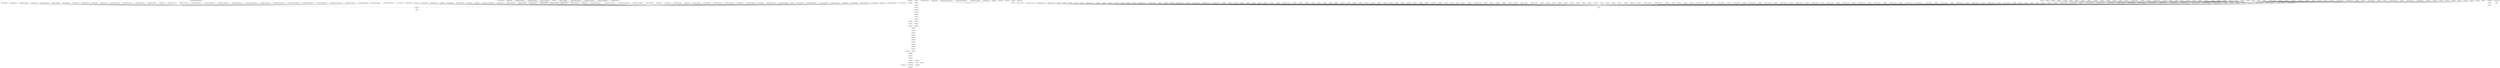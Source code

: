 DiGraph Classes {
  EspdException -> Exception
  EspdException [href="spdNFeException.EspdException.html"]
  EspdNFeEventosException -> EspdException
  EspdNFeEventosException [href="spdNFeException.EspdNFeEventosException.html"]
  EspdCCeReportException -> EspdNFeEventosException
  EspdCCeReportException [href="spdNFeException.EspdCCeReportException.html"]
  EspdEventoCheckParams -> EspdNFeEventosException
  EspdEventoCheckParams [href="spdNFeException.EspdEventoCheckParams.html"]
  EspdEventoFileNotFoundException -> EspdNFeEventosException
  EspdEventoFileNotFoundException [href="spdNFeException.EspdEventoFileNotFoundException.html"]
  EspdEventoInvalidSigner -> EspdNFeEventosException
  EspdEventoInvalidSigner [href="spdNFeException.EspdEventoInvalidSigner.html"]
  EspdEventoLogNotFoundException -> EspdNFeEventosException
  EspdEventoLogNotFoundException [href="spdNFeException.EspdEventoLogNotFoundException.html"]
  EspdEventoMaxSizeException -> EspdNFeEventosException
  EspdEventoMaxSizeException [href="spdNFeException.EspdEventoMaxSizeException.html"]
  EspdEventoReportException -> EspdNFeEventosException
  EspdEventoReportException [href="spdNFeException.EspdEventoReportException.html"]
  EspdEventoRetException -> EspdNFeEventosException
  EspdEventoRetException [href="spdNFeException.EspdEventoRetException.html"]
  EspdEventosAddressException -> EspdNFeEventosException
  EspdEventosAddressException [href="spdNFeException.EspdEventosAddressException.html"]
  EspdEventosException -> EspdNFeEventosException
  EspdEventosException [href="spdNFeException.EspdEventosException.html"]
  EspdEventoXmlDestinatario -> EspdNFeEventosException
  EspdEventoXmlDestinatario [href="spdNFeException.EspdEventoXmlDestinatario.html"]
  EspdNFeDescompactarXMLException -> EspdNFeEventosException
  EspdNFeDescompactarXMLException [href="spdNFeException.EspdNFeDescompactarXMLException.html"]
  EspdNFeDFeChaveInvalidaException -> EspdNFeEventosException
  EspdNFeDFeChaveInvalidaException [href="spdNFeException.EspdNFeDFeChaveInvalidaException.html"]
  EspdNFeDFeCNPJInvalidoException -> EspdNFeEventosException
  EspdNFeDFeCNPJInvalidoException [href="spdNFeException.EspdNFeDFeCNPJInvalidoException.html"]
  EspdNFeDFeCPFInvalidoException -> EspdNFeEventosException
  EspdNFeDFeCPFInvalidoException [href="spdNFeException.EspdNFeDFeCPFInvalidoException.html"]
  EspdNFeDFeException -> EspdNFeEventosException
  EspdNFeDFeException [href="spdNFeException.EspdNFeDFeException.html"]
  EspdNFeDFeNSUInvalidaException -> EspdNFeEventosException
  EspdNFeDFeNSUInvalidaException [href="spdNFeException.EspdNFeDFeNSUInvalidaException.html"]
  EspdNFeDFeUFInvalidaException -> EspdNFeEventosException
  EspdNFeDFeUFInvalidaException [href="spdNFeException.EspdNFeDFeUFInvalidaException.html"]
  EspdNFeEventoDownloadNFeException -> EspdNFeEventosException
  EspdNFeEventoDownloadNFeException [href="spdNFeException.EspdNFeEventoDownloadNFeException.html"]
  EspdNFeEventoDownloadLimitNotasException -> EspdNFeEventoDownloadNFeException
  EspdNFeEventoDownloadLimitNotasException [href="spdNFeException.EspdNFeEventoDownloadLimitNotasException.html"]
  EspdNFeEventosChaveInvalidException -> EspdNFeEventosException
  EspdNFeEventosChaveInvalidException [href="spdNFeException.EspdNFeEventosChaveInvalidException.html"]
  EspdNFeEventosCNPJCPFInvalidException -> EspdNFeEventosException
  EspdNFeEventosCNPJCPFInvalidException [href="spdNFeException.EspdNFeEventosCNPJCPFInvalidException.html"]
  EspdNFeEventosCNPJInvalidException -> EspdNFeEventosException
  EspdNFeEventosCNPJInvalidException [href="spdNFeException.EspdNFeEventosCNPJInvalidException.html"]
  EspdNFeEventosCodigoOrgaoInvalidException -> EspdNFeEventosException
  EspdNFeEventosCodigoOrgaoInvalidException [href="spdNFeException.EspdNFeEventosCodigoOrgaoInvalidException.html"]
  EspdNFeEventosCPFInvalidException -> EspdNFeEventosException
  EspdNFeEventosCPFInvalidException [href="spdNFeException.EspdNFeEventosCPFInvalidException.html"]
  EspdNFeEventosDataHoraInvalidException -> EspdNFeEventosException
  EspdNFeEventosDataHoraInvalidException [href="spdNFeException.EspdNFeEventosDataHoraInvalidException.html"]
  EspdNFeEventosFusoHorarioInvalidException -> EspdNFeEventosException
  EspdNFeEventosFusoHorarioInvalidException [href="spdNFeException.EspdNFeEventosFusoHorarioInvalidException.html"]
  EspdNFeEventosIndEmiInvalidException -> EspdNFeEventosException
  EspdNFeEventosIndEmiInvalidException [href="spdNFeException.EspdNFeEventosIndEmiInvalidException.html"]
  EspdNFeEventosIndNFeInvalidException -> EspdNFeEventosException
  EspdNFeEventosIndNFeInvalidException [href="spdNFeException.EspdNFeEventosIndNFeInvalidException.html"]
  EspdNFeEventosJustificativaInvalidException -> EspdNFeEventosException
  EspdNFeEventosJustificativaInvalidException [href="spdNFeException.EspdNFeEventosJustificativaInvalidException.html"]
  EspdNFeEventosNumeroProtException -> EspdNFeEventosException
  EspdNFeEventosNumeroProtException [href="spdNFeException.EspdNFeEventosNumeroProtException.html"]
  EspdNFeEventosTipoEventoException -> EspdNFeEventosException
  EspdNFeEventosTipoEventoException [href="spdNFeException.EspdNFeEventosTipoEventoException.html"]
  EspdNFeEventosUFInvalidException -> EspdNFeEventosException
  EspdNFeEventosUFInvalidException [href="spdNFeException.EspdNFeEventosUFInvalidException.html"]
  EspdNFeEventosUltNSUInvalidException -> EspdNFeEventosException
  EspdNFeEventosUltNSUInvalidException [href="spdNFeException.EspdNFeEventosUltNSUInvalidException.html"]
  EspdNFeException -> EspdException
  EspdNFeException [href="spdNFeException.EspdNFeException.html"]
  EspdCertStoreException -> EspdNFeException
  EspdCertStoreException [href="spdNFeException.EspdCertStoreException.html"]
  EspdChaveNFeException -> EspdNFeException
  EspdChaveNFeException [href="spdNFeException.EspdChaveNFeException.html"]
  EspdCheckParams -> EspdNFeException
  EspdCheckParams [href="spdNFeException.EspdCheckParams.html"]
  EspdConfigINIException -> EspdNFeException
  EspdConfigINIException [href="spdNFeException.EspdConfigINIException.html"]
  EspdFileNotFoundException -> EspdNFeException
  EspdFileNotFoundException [href="spdNFeException.EspdFileNotFoundException.html"]
  EspdLogException -> EspdNFeException
  EspdLogException [href="spdNFeException.EspdLogException.html"]
  EspdNFeAddressException -> EspdNFeException
  EspdNFeAddressException [href="spdNFeException.EspdNFeAddressException.html"]
  EspdNFeCertificationException -> EspdNFeException
  EspdNFeCertificationException [href="spdNFeException.EspdNFeCertificationException.html"]
  EspdNFeCheckParams -> EspdNFeException
  EspdNFeCheckParams [href="spdNFeException.EspdNFeCheckParams.html"]
  EspdNFeCheckTXT -> EspdNFeException
  EspdNFeCheckTXT [href="spdNFeException.EspdNFeCheckTXT.html"]
  EspdNFeComunicacaoValidadorNotaException -> EspdNFeException
  EspdNFeComunicacaoValidadorNotaException [href="spdNFeException.EspdNFeComunicacaoValidadorNotaException.html"]
  EspdNFeConfigException -> EspdNFeException
  EspdNFeConfigException [href="spdNFeException.EspdNFeConfigException.html"]
  EspdNFeConversaoXMLException -> EspdNFeException
  EspdNFeConversaoXMLException [href="spdNFeException.EspdNFeConversaoXMLException.html"]
  EspdNFEConvertDateException -> EspdNFeException
  EspdNFEConvertDateException [href="spdNFeException.EspdNFEConvertDateException.html"]
  EspdNFEConvertHoraException -> EspdNFeException
  EspdNFEConvertHoraException [href="spdNFeException.EspdNFEConvertHoraException.html"]
  EspdNFeDanfeLoadINIException -> EspdNFeException
  EspdNFeDanfeLoadINIException [href="spdNFeException.EspdNFeDanfeLoadINIException.html"]
  EspdNFeDataSetException -> EspdNFeException
  EspdNFeDataSetException [href="spdNFeException.EspdNFeDataSetException.html"]
  EspdConvXmlException -> EspdNFeDataSetException
  EspdConvXmlException [href="spdNFeException.EspdConvXmlException.html"]
  EspdDataSetException -> EspdNFeDataSetException
  EspdDataSetException [href="spdNFeException.EspdDataSetException.html"]
  EspdDataSetFieldNotFoundException -> EspdNFeDataSetException
  EspdDataSetFieldNotFoundException [href="spdNFeException.EspdDataSetFieldNotFoundException.html"]
  EspdDataSetFileNotFoundException -> EspdNFeDataSetException
  EspdDataSetFileNotFoundException [href="spdNFeException.EspdDataSetFileNotFoundException.html"]
  EspdDataSetLoadTemplateException -> EspdNFeDataSetException
  EspdDataSetLoadTemplateException [href="spdNFeException.EspdDataSetLoadTemplateException.html"]
  EspdNFeConvTX2 -> EspdNFeDataSetException
  EspdNFeConvTX2 [href="spdNFeException.EspdNFeConvTX2.html"]
  EspdNfeDataSetConfigException -> EspdNFeDataSetException
  EspdNfeDataSetConfigException [href="spdNFeException.EspdNfeDataSetConfigException.html"]
  EspdNfeDataSetFieldNotFoundException -> EspdNFeDataSetException
  EspdNfeDataSetFieldNotFoundException [href="spdNFeException.EspdNfeDataSetFieldNotFoundException.html"]
  EspdNfeDataSetFileNotFoundException -> EspdNFeDataSetException
  EspdNfeDataSetFileNotFoundException [href="spdNFeException.EspdNfeDataSetFileNotFoundException.html"]
  EspdNFeDataSetLoadTemplateException -> EspdNFeDataSetException
  EspdNFeDataSetLoadTemplateException [href="spdNFeException.EspdNFeDataSetLoadTemplateException.html"]
  EspdNfeDataSetStateException -> EspdNFeDataSetException
  EspdNfeDataSetStateException [href="spdNFeException.EspdNfeDataSetStateException.html"]
  EspdNFeDeprecatedException -> EspdNFeException
  EspdNFeDeprecatedException [href="spdNFeException.EspdNFeDeprecatedException.html"]
  EspdNFeDirNotFoundException -> EspdNFeException
  EspdNFeDirNotFoundException [href="spdNFeException.EspdNFeDirNotFoundException.html"]
  EspdNFeDPecException -> EspdNFeException
  EspdNFeDPecException [href="spdNFeException.EspdNFeDPecException.html"]
  EspdNFeEnviarManifestacaoDestinatario -> EspdNFeException
  EspdNFeEnviarManifestacaoDestinatario [href="spdNFeException.EspdNFeEnviarManifestacaoDestinatario.html"]
  EspdNFeEnviarNotaCanceladaDestinatario -> EspdNFeException
  EspdNFeEnviarNotaCanceladaDestinatario [href="spdNFeException.EspdNFeEnviarNotaCanceladaDestinatario.html"]
  EspdNFeEnviarNotaDestinatarioException -> EspdNFeException
  EspdNFeEnviarNotaDestinatarioException [href="spdNFeException.EspdNFeEnviarNotaDestinatarioException.html"]
  EspdNFeExportarPreverDanfeException -> EspdNFeException
  EspdNFeExportarPreverDanfeException [href="spdNFeException.EspdNFeExportarPreverDanfeException.html"]
  EspdNFeGerarIdCCeException -> EspdNFeException
  EspdNFeGerarIdCCeException [href="spdNFeException.EspdNFeGerarIdCCeException.html"]
  EspdNFeIDInutilizacao -> EspdNFeException
  EspdNFeIDInutilizacao [href="spdNFeException.EspdNFeIDInutilizacao.html"]
  EspdNFeIndexException -> EspdNFeException
  EspdNFeIndexException [href="spdNFeException.EspdNFeIndexException.html"]
  EspdNFeLoadTemplateException -> EspdNFeException
  EspdNFeLoadTemplateException [href="spdNFeException.EspdNFeLoadTemplateException.html"]
  EspdNFeLogException -> EspdNFeException
  EspdNFeLogException [href="spdNFeException.EspdNFeLogException.html"]
  EspdNFeLogNotFoundException -> EspdNFeException
  EspdNFeLogNotFoundException [href="spdNFeException.EspdNFeLogNotFoundException.html"]
  EspdNFeMaxSizeException -> EspdNFeException
  EspdNFeMaxSizeException [href="spdNFeException.EspdNFeMaxSizeException.html"]
  EspdNFeModoOperacaoException -> EspdNFeException
  EspdNFeModoOperacaoException [href="spdNFeException.EspdNFeModoOperacaoException.html"]
  EspdNFeNotaCanceladaDestinatario -> EspdNFeException
  EspdNFeNotaCanceladaDestinatario [href="spdNFeException.EspdNFeNotaCanceladaDestinatario.html"]
  EspdNFeReportException -> EspdNFeException
  EspdNFeReportException [href="spdNFeException.EspdNFeReportException.html"]
  EspdNFeReportNotFoundException -> EspdNFeException
  EspdNFeReportNotFoundException [href="spdNFeException.EspdNFeReportNotFoundException.html"]
  EspdNFeRuleException -> EspdNFeException
  EspdNFeRuleException [href="spdNFeException.EspdNFeRuleException.html"]
  EspdNFeSchemaNotFoundException -> EspdNFeException
  EspdNFeSchemaNotFoundException [href="spdNFeException.EspdNFeSchemaNotFoundException.html"]
  EspdNFeSchemaValidationException -> EspdNFeException
  EspdNFeSchemaValidationException [href="spdNFeException.EspdNFeSchemaValidationException.html"]
  EspdNFeTrial -> EspdNFeException
  EspdNFeTrial [href="spdNFeException.EspdNFeTrial.html"]
  EspdNFeValidadeAssinatura -> EspdNFeException
  EspdNFeValidadeAssinatura [href="spdNFeException.EspdNFeValidadeAssinatura.html"]
  EspdNFeValidadorClientOCXException -> EspdNFeException
  EspdNFeValidadorClientOCXException [href="spdNFeException.EspdNFeValidadorClientOCXException.html"]
  EspdNFeVersaoEsquemaException -> EspdNFeException
  EspdNFeVersaoEsquemaException [href="spdNFeException.EspdNFeVersaoEsquemaException.html"]
  EspdNFeVersaoManualException -> EspdNFeException
  EspdNFeVersaoManualException [href="spdNFeException.EspdNFeVersaoManualException.html"]
  EspdNFeXmlDestinatario -> EspdNFeException
  EspdNFeXmlDestinatario [href="spdNFeException.EspdNFeXmlDestinatario.html"]
  EspdNotaSeguraException -> EspdNFeException
  EspdNotaSeguraException [href="spdNFeException.EspdNotaSeguraException.html"]
  EspdSchemaValidationException -> EspdNFeException
  EspdSchemaValidationException [href="spdNFeException.EspdSchemaValidationException.html"]
  EspdSignatureException -> EspdNFeException
  EspdSignatureException [href="spdNFeException.EspdSignatureException.html"]
  EspdSoapException -> EspdNFeException
  EspdSoapException [href="spdNFeException.EspdSoapException.html"]
  EspdTemplateNotFoundException -> EspdNFeException
  EspdTemplateNotFoundException [href="spdNFeException.EspdTemplateNotFoundException.html"]
  EspdTipoConsultaException -> EspdNFeException
  EspdTipoConsultaException [href="spdNFeException.EspdTipoConsultaException.html"]
  TXmlDataSetNFe -> TClientDataSet
  TXmlDataSetNFe [href="spdNFeDataSets.TXmlDataSetNFe.html"]
  TspdCustomNFe -> TComponent
  TspdCustomNFe [href="spdNFe.TspdCustomNFe.html"]
  TspdNFe -> TspdCustomNFe
  TspdNFe [href="spdNFe.TspdNFe.html"]
  TspdNFeSCAN -> TspdNFe
  TspdNFeSCAN [href="spdNFeSCAN.TspdNFeSCAN.html"]
  TspdNFeDPEC -> TspdCustomNFe
  TspdNFeDPEC [href="spdNFeDPEC.TspdNFeDPEC.html"]
  TspdNFeDataSets -> TComponent
  TspdNFeDataSets [href="spdNFeDataSets.TspdNFeDataSets.html"]
  TspdXMLDataSetNFe -> TComponent
  TspdXMLDataSetNFe [href="spdNFeDataSets.TspdXMLDataSetNFe.html"]
  TspdNFeCustomDataSet -> TspdXMLDataSetNFe
  TspdNFeCustomDataSet [href="spdNFeDataSets.TspdNFeCustomDataSet.html"]
  TspdDS_pl005a -> TspdNFeCustomDataSet
  TspdDS_pl005a [href="spdNFeDataSets.TspdDS_pl005a.html"]
  TspdDS_pl005b -> TspdDS_pl005a
  TspdDS_pl005b [href="spdNFeDataSets.TspdDS_pl005b.html"]
  TspdDS_pl005c -> TspdDS_pl005b
  TspdDS_pl005c [href="spdNFeDataSets.TspdDS_pl005c.html"]
  TspdDS_pl005d -> TspdDS_pl005c
  TspdDS_pl005d [href="spdNFeDataSets.TspdDS_pl005d.html"]
  TspdDS_pl005f -> TspdDS_pl005d
  TspdDS_pl005f [href="spdNFeDataSets.TspdDS_pl005f.html"]
  TspdDS_pl006e -> TspdDS_pl005d
  TspdDS_pl006e [href="spdNFeDataSets.TspdDS_pl006e.html"]
  TspdDS_pl006f -> TspdDS_pl006e
  TspdDS_pl006f [href="spdNFeDataSets.TspdDS_pl006f.html"]
  TspdDS_pl006g -> TspdDS_pl006f
  TspdDS_pl006g [href="spdNFeDataSets.TspdDS_pl006g.html"]
  TspdDS_pl006i -> TspdDS_pl006g
  TspdDS_pl006i [href="spdNFeDataSets.TspdDS_pl006i.html"]
  TspdDS_pl006j -> TspdDS_pl006i
  TspdDS_pl006j [href="spdNFeDataSets.TspdDS_pl006j.html"]
  TspdDS_pl006m -> TspdDS_pl006j
  TspdDS_pl006m [href="spdNFeDataSets.TspdDS_pl006m.html"]
  TspdDS_pl006n -> TspdDS_pl006m
  TspdDS_pl006n [href="spdNFeDataSets.TspdDS_pl006n.html"]
  TspdDS_pl006p -> TspdDS_pl006n
  TspdDS_pl006p [href="spdNFeDataSets.TspdDS_pl006p.html"]
  TspdDS_pl006q -> TspdDS_pl006p
  TspdDS_pl006q [href="spdNFeDataSets.TspdDS_pl006q.html"]
  TspdDS_pl006r -> TspdDS_pl006q
  TspdDS_pl006r [href="spdNFeDataSets.TspdDS_pl006r.html"]
  TspdDS_pl006s -> TspdDS_pl006r
  TspdDS_pl006s [href="spdNFeDataSets.TspdDS_pl006s.html"]
  TspdDS_pl006t -> TspdDS_pl006s
  TspdDS_pl006t [href="spdNFeDataSets.TspdDS_pl006t.html"]
  TspdDS_pl006u -> TspdDS_pl006t
  TspdDS_pl006u [href="spdNFeDataSets.TspdDS_pl006u.html"]
  TspdDS_pl006v -> TspdDS_pl006u
  TspdDS_pl006v [href="spdNFeDataSets.TspdDS_pl006v.html"]
  TspdDS_pl008a -> TspdDS_pl006s
  TspdDS_pl008a [href="spdNFeDataSets.TspdDS_pl008a.html"]
  TspdDS_pl008b -> TspdDS_pl008a
  TspdDS_pl008b [href="spdNFeDataSets.TspdDS_pl008b.html"]
  TspdDS_pl008c -> TspdDS_pl008b
  TspdDS_pl008c [href="spdNFeDataSets.TspdDS_pl008c.html"]
  TspdDS_pl008d -> TspdDS_pl008c
  TspdDS_pl008d [href="spdNFeDataSets.TspdDS_pl008d.html"]
  TspdDS_pl008e -> TspdDS_pl008d
  TspdDS_pl008e [href="spdNFeDataSets.TspdDS_pl008e.html"]
  TspdDS_pl008f -> TspdDS_pl008e
  TspdDS_pl008f [href="spdNFeDataSets.TspdDS_pl008f.html"]
  TspdDS_pl008g -> TspdDS_pl008f
  TspdDS_pl008g [href="spdNFeDataSets.TspdDS_pl008g.html"]
  TspdDS_pl008h -> TspdDS_pl008g
  TspdDS_pl008h [href="spdNFeDataSets.TspdDS_pl008h.html"]
  TspdDS_pl008i -> TspdDS_pl008h
  TspdDS_pl008i [href="spdNFeDataSets.TspdDS_pl008i.html"]
  TspdDS_pl008i1 -> TspdDS_pl008i
  TspdDS_pl008i1 [href="spdNFeDataSets.TspdDS_pl008i1.html"]
  TspdDS_pl008i2 -> TspdDS_pl008i1
  TspdDS_pl008i2 [href="spdNFeDataSets.TspdDS_pl008i2.html"]
  TspdDS_pl009 -> TspdDS_pl008i2
  TspdDS_pl009 [href="spdNFeDataSets.TspdDS_pl009.html"]
  TspdAdicionaPedidoProrrogacao -> TObject
  TspdAdicionaPedidoProrrogacao [href="spdNFeUtils.TspdAdicionaPedidoProrrogacao.html"]
  TspdControllerRulesNFe -> TObject
  TspdControllerRulesNFe [href="spdNFeDataSets.TspdControllerRulesNFe.html"]
  TspdNFeEventoXmlCancelamentoDestinatario -> TObject
  TspdNFeEventoXmlCancelamentoDestinatario [href="spdNFeUtils.TspdNFeEventoXmlCancelamentoDestinatario.html"]
  TspdNFeEventoXmlManifestacaoDestinatario -> TObject
  TspdNFeEventoXmlManifestacaoDestinatario [href="spdNFeUtils.TspdNFeEventoXmlManifestacaoDestinatario.html"]
  TspdNFeXmlCancelamentoDestinatario -> TObject
  TspdNFeXmlCancelamentoDestinatario [href="spdNFeUtils.TspdNFeXmlCancelamentoDestinatario.html"]
  TspdNFeXmlDestinatario -> TObject
  TspdNFeXmlDestinatario [href="spdNFeUtils.TspdNFeXmlDestinatario.html"]
  TspdNFeXMLLogs -> TObject
  TspdNFeXMLLogs [href="spdNFeUtils.TspdNFeXMLLogs.html"]
  TspdNFeXmlUtils -> TObject
  TspdNFeXmlUtils [href="spdNFeUtils.TspdNFeXmlUtils.html"]
  TAuditorSettings -> TPersistent
  TAuditorSettings [href="spdNFeType.TAuditorSettings.html"]
  TDanfeSettings -> TPersistent
  TDanfeSettings [href="spdNFeType.TDanfeSettings.html"]
  TspdEmailSettings -> TPersistent
  TspdEmailSettings [href="spdNFeType.TspdEmailSettings.html"]
  TspdNFeRule -> TspdRule
  TspdNFeRule [href="spdNFeRules.TspdNFeRule.html"]
  TspdNFeB09_30_NT015_002 -> TspdNFeRule
  TspdNFeB09_30_NT015_002 [href="spdNFeRules.TspdNFeB09_30_NT015_002.html"]
  TspdNFeBA02_40_NT015_002 -> TspdNFeRule
  TspdNFeBA02_40_NT015_002 [href="spdNFeRules.TspdNFeBA02_40_NT015_002.html"]
  TspdNFeE16a_30_NT003_2015 -> TspdNFeRule
  TspdNFeE16a_30_NT003_2015 [href="spdNFeRules.TspdNFeE16a_30_NT003_2015.html"]
  TspdNFeG07_20_NT015_002 -> TspdNFeRule
  TspdNFeG07_20_NT015_002 [href="spdNFeRules.TspdNFeG07_20_NT015_002.html"]
  TspdNFeGA03 -> TspdNFeRule
  TspdNFeGA03 [href="spdNFeRules.TspdNFeGA03.html"]
  TspdNFeGB06 -> TspdNFeRule
  TspdNFeGB06 [href="spdNFeRules.TspdNFeGB06.html"]
  TspdNFeGB06_1 -> TspdNFeRule
  TspdNFeGB06_1 [href="spdNFeRules.TspdNFeGB06_1.html"]
  TspdNFeGB07 -> TspdNFeRule
  TspdNFeGB07 [href="spdNFeRules.TspdNFeGB07.html"]
  TspdNFeGB09 -> TspdNFeRule
  TspdNFeGB09 [href="spdNFeRules.TspdNFeGB09.html"]
  TspdNFeGB09_1_NT003_2012 -> TspdNFeRule
  TspdNFeGB09_1_NT003_2012 [href="spdNFeRules.TspdNFeGB09_1_NT003_2012.html"]
  TspdNFeGB09_2 -> TspdNFeRule
  TspdNFeGB09_2 [href="spdNFeRules.TspdNFeGB09_2.html"]
  TspdNFeGB10a -> TspdNFeRule
  TspdNFeGB10a [href="spdNFeRules.TspdNFeGB10a.html"]
  TspdNFeGB10_2 -> TspdNFeRule
  TspdNFeGB10_2 [href="spdNFeRules.TspdNFeGB10_2.html"]
  TspdNFeGB10_3 -> TspdNFeRule
  TspdNFeGB10_3 [href="spdNFeRules.TspdNFeGB10_3.html"]
  TspdNFeGB12 -> TspdNFeRule
  TspdNFeGB12 [href="spdNFeRules.TspdNFeGB12.html"]
  TspdNFeGB12_1 -> TspdNFeRule
  TspdNFeGB12_1 [href="spdNFeRules.TspdNFeGB12_1.html"]
  TspdNFeGB13 -> TspdNFeRule
  TspdNFeGB13 [href="spdNFeRules.TspdNFeGB13.html"]
  TspdNFeGB13a_NT003_2013 -> TspdNFeRule
  TspdNFeGB13a_NT003_2013 [href="spdNFeRules.TspdNFeGB13a_NT003_2013.html"]
  TspdNFeGB13b_NT003_2013 -> TspdNFeRule
  TspdNFeGB13b_NT003_2013 [href="spdNFeRules.TspdNFeGB13b_NT003_2013.html"]
  TspdNFeGB17 -> TspdNFeRule
  TspdNFeGB17 [href="spdNFeRules.TspdNFeGB17.html"]
  TspdNFeGB20d -> TspdNFeRule
  TspdNFeGB20d [href="spdNFeRules.TspdNFeGB20d.html"]
  TspdNFeGB20e -> TspdNFeRule
  TspdNFeGB20e [href="spdNFeRules.TspdNFeGB20e.html"]
  TspdNFeGB20ha_NT003_2013 -> TspdNFeRule
  TspdNFeGB20ha_NT003_2013 [href="spdNFeRules.TspdNFeGB20ha_NT003_2013.html"]
  TspdNFeGB20i -> TspdNFeRule
  TspdNFeGB20i [href="spdNFeRules.TspdNFeGB20i.html"]
  TspdNFeGB20ia_NT003_2013 -> TspdNFeRule
  TspdNFeGB20ia_NT003_2013 [href="spdNFeRules.TspdNFeGB20ia_NT003_2013.html"]
  TspdNFeGB20m_NT003_2013 -> TspdNFeRule
  TspdNFeGB20m_NT003_2013 [href="spdNFeRules.TspdNFeGB20m_NT003_2013.html"]
  TspdNFeGB20_NT003_2013 -> TspdNFeRule
  TspdNFeGB20_NT003_2013 [href="spdNFeRules.TspdNFeGB20_NT003_2013.html"]
  TspdNFeGB21_2 -> TspdNFeRule
  TspdNFeGB21_2 [href="spdNFeRules.TspdNFeGB21_2.html"]
  TspdNFeGB22 -> TspdNFeRule
  TspdNFeGB22 [href="spdNFeRules.TspdNFeGB22.html"]
  TspdNFeGB22_1 -> TspdNFeRule
  TspdNFeGB22_1 [href="spdNFeRules.TspdNFeGB22_1.html"]
  TspdNFeGB22_3 -> TspdNFeRule
  TspdNFeGB22_3 [href="spdNFeRules.TspdNFeGB22_3.html"]
  TspdNFeGB23 -> TspdNFeRule
  TspdNFeGB23 [href="spdNFeRules.TspdNFeGB23.html"]
  TspdNFeGB25 -> TspdNFeRule
  TspdNFeGB25 [href="spdNFeRules.TspdNFeGB25.html"]
  TspdNFeGB25b -> TspdNFeRule
  TspdNFeGB25b [href="spdNFeRules.TspdNFeGB25b.html"]
  TspdNFeGB25_1 -> TspdNFeRule
  TspdNFeGB25_1 [href="spdNFeRules.TspdNFeGB25_1.html"]
  TspdNFeGB25_2 -> TspdNFeRule
  TspdNFeGB25_2 [href="spdNFeRules.TspdNFeGB25_2.html"]
  TspdNFeGB25_3 -> TspdNFeRule
  TspdNFeGB25_3 [href="spdNFeRules.TspdNFeGB25_3.html"]
  TspdNFeGB25_3_NT003_2013 -> TspdNFeRule
  TspdNFeGB25_3_NT003_2013 [href="spdNFeRules.TspdNFeGB25_3_NT003_2013.html"]
  TspdNFeGB25_4 -> TspdNFeRule
  TspdNFeGB25_4 [href="spdNFeRules.TspdNFeGB25_4.html"]
  TspdNFeGB25_7 -> TspdNFeRule
  TspdNFeGB25_7 [href="spdNFeRules.TspdNFeGB25_7.html"]
  TspdNFeGB25_8 -> TspdNFeRule
  TspdNFeGB25_8 [href="spdNFeRules.TspdNFeGB25_8.html"]
  TspdNFeGB26 -> TspdNFeRule
  TspdNFeGB26 [href="spdNFeRules.TspdNFeGB26.html"]
  TspdNFeGB26_1 -> TspdNFeRule
  TspdNFeGB26_1 [href="spdNFeRules.TspdNFeGB26_1.html"]
  TspdNFeGB28 -> TspdNFeRule
  TspdNFeGB28 [href="spdNFeRules.TspdNFeGB28.html"]
  TspdNFeGC02 -> TspdNFeRule
  TspdNFeGC02 [href="spdNFeRules.TspdNFeGC02.html"]
  TspdNFeGC02_a -> TspdNFeRule
  TspdNFeGC02_a [href="spdNFeRules.TspdNFeGC02_a.html"]
  TspdNFeGC02_a1 -> TspdNFeRule
  TspdNFeGC02_a1 [href="spdNFeRules.TspdNFeGC02_a1.html"]
  TspdNFeGC10 -> TspdNFeRule
  TspdNFeGC10 [href="spdNFeRules.TspdNFeGC10.html"]
  TspdNFeGC10_1 -> TspdNFeRule
  TspdNFeGC10_1 [href="spdNFeRules.TspdNFeGC10_1.html"]
  TspdNFeGC17 -> TspdNFeRule
  TspdNFeGC17 [href="spdNFeRules.TspdNFeGC17.html"]
  TspdNFeGC18_14 -> TspdNFeRule
  TspdNFeGC18_14 [href="spdNFeRules.TspdNFeGC18_14.html"]
  TspdNFeGC18_40 -> TspdNFeRule
  TspdNFeGC18_40 [href="spdNFeRules.TspdNFeGC18_40.html"]
  TspdNFeGD01 -> TspdNFeRule
  TspdNFeGD01 [href="spdNFeRules.TspdNFeGD01.html"]
  TspdNFeGD01_2 -> TspdNFeRule
  TspdNFeGD01_2 [href="spdNFeRules.TspdNFeGD01_2.html"]
  TspdNFeGE01 -> TspdNFeRule
  TspdNFeGE01 [href="spdNFeRules.TspdNFeGE01.html"]
  TspdNFeGE02 -> TspdNFeRule
  TspdNFeGE02 [href="spdNFeRules.TspdNFeGE02.html"]
  TspdNFeGE02_1 -> TspdNFeRule
  TspdNFeGE02_1 [href="spdNFeRules.TspdNFeGE02_1.html"]
  TspdNFeGE02_2 -> TspdNFeRule
  TspdNFeGE02_2 [href="spdNFeRules.TspdNFeGE02_2.html"]
  TspdNFeGE03 -> TspdNFeRule
  TspdNFeGE03 [href="spdNFeRules.TspdNFeGE03.html"]
  TspdNFeGE03a -> TspdNFeRule
  TspdNFeGE03a [href="spdNFeRules.TspdNFeGE03a.html"]
  TspdNFeGE03a_1 -> TspdNFeRule
  TspdNFeGE03a_1 [href="spdNFeRules.TspdNFeGE03a_1.html"]
  TspdNFeGE03a_2 -> TspdNFeRule
  TspdNFeGE03a_2 [href="spdNFeRules.TspdNFeGE03a_2.html"]
  TspdNFeGE03a_3 -> TspdNFeRule
  TspdNFeGE03a_3 [href="spdNFeRules.TspdNFeGE03a_3.html"]
  TspdNFeGE04 -> TspdNFeRule
  TspdNFeGE04 [href="spdNFeRules.TspdNFeGE04.html"]
  TspdNFeGE05 -> TspdNFeRule
  TspdNFeGE05 [href="spdNFeRules.TspdNFeGE05.html"]
  TspdNFeGE10 -> TspdNFeRule
  TspdNFeGE10 [href="spdNFeRules.TspdNFeGE10.html"]
  TspdNFeGE10_1 -> TspdNFeRule
  TspdNFeGE10_1 [href="spdNFeRules.TspdNFeGE10_1.html"]
  TspdNFeGE10_2 -> TspdNFeRule
  TspdNFeGE10_2 [href="spdNFeRules.TspdNFeGE10_2.html"]
  TspdNFeGE10_2_NT005_2013 -> TspdNFeRule
  TspdNFeGE10_2_NT005_2013 [href="spdNFeRules.TspdNFeGE10_2_NT005_2013.html"]
  TspdNFeGE12 -> TspdNFeRule
  TspdNFeGE12 [href="spdNFeRules.TspdNFeGE12.html"]
  TspdNFeGE12_1 -> TspdNFeRule
  TspdNFeGE12_1 [href="spdNFeRules.TspdNFeGE12_1.html"]
  TspdNFeGE12_2 -> TspdNFeRule
  TspdNFeGE12_2 [href="spdNFeRules.TspdNFeGE12_2.html"]
  TspdNFeGE12_3 -> TspdNFeRule
  TspdNFeGE12_3 [href="spdNFeRules.TspdNFeGE12_3.html"]
  TspdNFeGE14 -> TspdNFeRule
  TspdNFeGE14 [href="spdNFeRules.TspdNFeGE14.html"]
  TspdNFeGE14_1 -> TspdNFeRule
  TspdNFeGE14_1 [href="spdNFeRules.TspdNFeGE14_1.html"]
  TspdNFeGE14_1_NT005_2013 -> TspdNFeRule
  TspdNFeGE14_1_NT005_2013 [href="spdNFeRules.TspdNFeGE14_1_NT005_2013.html"]
  TspdNFeGE14_NT005_2013 -> TspdNFeRule
  TspdNFeGE14_NT005_2013 [href="spdNFeRules.TspdNFeGE14_NT005_2013.html"]
  TspdNFeGE16a -> TspdNFeRule
  TspdNFeGE16a [href="spdNFeRules.TspdNFeGE16a.html"]
  TspdNFeGE17 -> TspdNFeRule
  TspdNFeGE17 [href="spdNFeRules.TspdNFeGE17.html"]
  TspdNFeGE17_1 -> TspdNFeRule
  TspdNFeGE17_1 [href="spdNFeRules.TspdNFeGE17_1.html"]
  TspdNFeGE17_2 -> TspdNFeRule
  TspdNFeGE17_2 [href="spdNFeRules.TspdNFeGE17_2.html"]
  TspdNFeGE17_3 -> TspdNFeRule
  TspdNFeGE17_3 [href="spdNFeRules.TspdNFeGE17_3.html"]
  TspdNFeGF02 -> TspdNFeRule
  TspdNFeGF02 [href="spdNFeRules.TspdNFeGF02.html"]
  TspdNFeGF02_a -> TspdNFeRule
  TspdNFeGF02_a [href="spdNFeRules.TspdNFeGF02_a.html"]
  TspdNFeGF07 -> TspdNFeRule
  TspdNFeGF07 [href="spdNFeRules.TspdNFeGF07.html"]
  TspdNFeGF07_1 -> TspdNFeRule
  TspdNFeGF07_1 [href="spdNFeRules.TspdNFeGF07_1.html"]
  TspdNFeGF07_2 -> TspdNFeRule
  TspdNFeGF07_2 [href="spdNFeRules.TspdNFeGF07_2.html"]
  TspdNFeGG02 -> TspdNFeRule
  TspdNFeGG02 [href="spdNFeRules.TspdNFeGG02.html"]
  TspdNFeGG02_a -> TspdNFeRule
  TspdNFeGG02_a [href="spdNFeRules.TspdNFeGG02_a.html"]
  TspdNFeGG07 -> TspdNFeRule
  TspdNFeGG07 [href="spdNFeRules.TspdNFeGG07.html"]
  TspdNFeGG07_1 -> TspdNFeRule
  TspdNFeGG07_1 [href="spdNFeRules.TspdNFeGG07_1.html"]
  TspdNFeGG07_2 -> TspdNFeRule
  TspdNFeGG07_2 [href="spdNFeRules.TspdNFeGG07_2.html"]
  TspdNFeGG07_20 -> TspdNFeRule
  TspdNFeGG07_20 [href="spdNFeRules.TspdNFeGG07_20.html"]
  TspdNFeGI05_10 -> TspdNFeRule
  TspdNFeGI05_10 [href="spdNFeRules.TspdNFeGI05_10.html"]
  TspdNFeGI08_120_NT005_2013 -> TspdNFeRule
  TspdNFeGI08_120_NT005_2013 [href="spdNFeRules.TspdNFeGI08_120_NT005_2013.html"]
  TspdNFeGI08_130_NT005_2013 -> TspdNFeRule
  TspdNFeGI08_130_NT005_2013 [href="spdNFeRules.TspdNFeGI08_130_NT005_2013.html"]
  TspdNFeGN17_10 -> TspdNFeRule
  TspdNFeGN17_10 [href="spdNFeRules.TspdNFeGN17_10.html"]
  TspdNFeGU01 -> TspdNFeRule
  TspdNFeGU01 [href="spdNFeRules.TspdNFeGU01.html"]
  TspdNFeGU05 -> TspdNFeRule
  TspdNFeGU05 [href="spdNFeRules.TspdNFeGU05.html"]
  TspdNFeGU05_10 -> TspdNFeRule
  TspdNFeGU05_10 [href="spdNFeRules.TspdNFeGU05_10.html"]
  TspdNFeGW03 -> TspdNFeRule
  TspdNFeGW03 [href="spdNFeRules.TspdNFeGW03.html"]
  TspdNFeGW03_NT003_2012 -> TspdNFeRule
  TspdNFeGW03_NT003_2012 [href="spdNFeRules.TspdNFeGW03_NT003_2012.html"]
  TspdNFeGW04 -> TspdNFeRule
  TspdNFeGW04 [href="spdNFeRules.TspdNFeGW04.html"]
  TspdNFeGW04a -> TspdNFeRule
  TspdNFeGW04a [href="spdNFeRules.TspdNFeGW04a.html"]
  TspdNFeGW04_NT003_2012 -> TspdNFeRule
  TspdNFeGW04_NT003_2012 [href="spdNFeRules.TspdNFeGW04_NT003_2012.html"]
  TspdNFeGW05 -> TspdNFeRule
  TspdNFeGW05 [href="spdNFeRules.TspdNFeGW05.html"]
  TspdNFeGW05_NT003_2012 -> TspdNFeRule
  TspdNFeGW05_NT003_2012 [href="spdNFeRules.TspdNFeGW05_NT003_2012.html"]
  TspdNFeGW06 -> TspdNFeRule
  TspdNFeGW06 [href="spdNFeRules.TspdNFeGW06.html"]
  TspdNFeGW06_NT003_2012 -> TspdNFeRule
  TspdNFeGW06_NT003_2012 [href="spdNFeRules.TspdNFeGW06_NT003_2012.html"]
  TspdNFeGW07 -> TspdNFeRule
  TspdNFeGW07 [href="spdNFeRules.TspdNFeGW07.html"]
  TspdNFeGW07_NT003_2012 -> TspdNFeRule
  TspdNFeGW07_NT003_2012 [href="spdNFeRules.TspdNFeGW07_NT003_2012.html"]
  TspdNFeGW08 -> TspdNFeRule
  TspdNFeGW08 [href="spdNFeRules.TspdNFeGW08.html"]
  TspdNFeGW08_NT003_2012 -> TspdNFeRule
  TspdNFeGW08_NT003_2012 [href="spdNFeRules.TspdNFeGW08_NT003_2012.html"]
  TspdNFeGW09 -> TspdNFeRule
  TspdNFeGW09 [href="spdNFeRules.TspdNFeGW09.html"]
  TspdNFeGW09_NT003_2012 -> TspdNFeRule
  TspdNFeGW09_NT003_2012 [href="spdNFeRules.TspdNFeGW09_NT003_2012.html"]
  TspdNFeGW10 -> TspdNFeRule
  TspdNFeGW10 [href="spdNFeRules.TspdNFeGW10.html"]
  TspdNFeGW10_NT003_2012 -> TspdNFeRule
  TspdNFeGW10_NT003_2012 [href="spdNFeRules.TspdNFeGW10_NT003_2012.html"]
  TspdNFeGW11 -> TspdNFeRule
  TspdNFeGW11 [href="spdNFeRules.TspdNFeGW11.html"]
  TspdNFeGW11_NT003_2012 -> TspdNFeRule
  TspdNFeGW11_NT003_2012 [href="spdNFeRules.TspdNFeGW11_NT003_2012.html"]
  TspdNFeGW12 -> TspdNFeRule
  TspdNFeGW12 [href="spdNFeRules.TspdNFeGW12.html"]
  TspdNFeGW12_NT003_2012 -> TspdNFeRule
  TspdNFeGW12_NT003_2012 [href="spdNFeRules.TspdNFeGW12_NT003_2012.html"]
  TspdNFeGW13 -> TspdNFeRule
  TspdNFeGW13 [href="spdNFeRules.TspdNFeGW13.html"]
  TspdNFeGW13_NT003_2012 -> TspdNFeRule
  TspdNFeGW13_NT003_2012 [href="spdNFeRules.TspdNFeGW13_NT003_2012.html"]
  TspdNFeGW14 -> TspdNFeRule
  TspdNFeGW14 [href="spdNFeRules.TspdNFeGW14.html"]
  TspdNFeGW14_NT003_2012 -> TspdNFeRule
  TspdNFeGW14_NT003_2012 [href="spdNFeRules.TspdNFeGW14_NT003_2012.html"]
  TspdNFeGW15 -> TspdNFeRule
  TspdNFeGW15 [href="spdNFeRules.TspdNFeGW15.html"]
  TspdNFeGW15_NT003_2012 -> TspdNFeRule
  TspdNFeGW15_NT003_2012 [href="spdNFeRules.TspdNFeGW15_NT003_2012.html"]
  TspdNFeGW16 -> TspdNFeRule
  TspdNFeGW16 [href="spdNFeRules.TspdNFeGW16.html"]
  TspdNFeGW16b_NT003_2013 -> TspdNFeRule
  TspdNFeGW16b_NT003_2013 [href="spdNFeRules.TspdNFeGW16b_NT003_2013.html"]
  TspdNFeGW16_NT003_2012 -> TspdNFeRule
  TspdNFeGW16_NT003_2012 [href="spdNFeRules.TspdNFeGW16_NT003_2012.html"]
  TspdNFeGW16_NT005_2013 -> TspdNFeRule
  TspdNFeGW16_NT005_2013 [href="spdNFeRules.TspdNFeGW16_NT005_2013.html"]
  TspdNFeGW18 -> TspdNFeRule
  TspdNFeGW18 [href="spdNFeRules.TspdNFeGW18.html"]
  TspdNFeGW18_NT003_2012 -> TspdNFeRule
  TspdNFeGW18_NT003_2012 [href="spdNFeRules.TspdNFeGW18_NT003_2012.html"]
  TspdNFeGW19 -> TspdNFeRule
  TspdNFeGW19 [href="spdNFeRules.TspdNFeGW19.html"]
  TspdNFeGW19_NT003_2012 -> TspdNFeRule
  TspdNFeGW19_NT003_2012 [href="spdNFeRules.TspdNFeGW19_NT003_2012.html"]
  TspdNFeGW20 -> TspdNFeRule
  TspdNFeGW20 [href="spdNFeRules.TspdNFeGW20.html"]
  TspdNFeGW20_NT003_2012 -> TspdNFeRule
  TspdNFeGW20_NT003_2012 [href="spdNFeRules.TspdNFeGW20_NT003_2012.html"]
  TspdNFeGW21 -> TspdNFeRule
  TspdNFeGW21 [href="spdNFeRules.TspdNFeGW21.html"]
  TspdNFeGW21_NT003_2012 -> TspdNFeRule
  TspdNFeGW21_NT003_2012 [href="spdNFeRules.TspdNFeGW21_NT003_2012.html"]
  TspdNFeGW22 -> TspdNFeRule
  TspdNFeGW22 [href="spdNFeRules.TspdNFeGW22.html"]
  TspdNFeGW22_NT003_2012 -> TspdNFeRule
  TspdNFeGW22_NT003_2012 [href="spdNFeRules.TspdNFeGW22_NT003_2012.html"]
  TspdNFeGX04 -> TspdNFeRule
  TspdNFeGX04 [href="spdNFeRules.TspdNFeGX04.html"]
  TspdNFeGX04_1 -> TspdNFeRule
  TspdNFeGX04_1 [href="spdNFeRules.TspdNFeGX04_1.html"]
  TspdNFeGX05 -> TspdNFeRule
  TspdNFeGX05 [href="spdNFeRules.TspdNFeGX05.html"]
  TspdNFeGX07 -> TspdNFeRule
  TspdNFeGX07 [href="spdNFeRules.TspdNFeGX07.html"]
  TspdNFeGX17 -> TspdNFeRule
  TspdNFeGX17 [href="spdNFeRules.TspdNFeGX17.html"]
  TspdNFeGZA01 -> TspdNFeRule
  TspdNFeGZA01 [href="spdNFeRules.TspdNFeGZA01.html"]
  TspdNFeGZA01_1 -> TspdNFeRule
  TspdNFeGZA01_1 [href="spdNFeRules.TspdNFeGZA01_1.html"]
  TspdNFeGZB02 -> TspdNFeRule
  TspdNFeGZB02 [href="spdNFeRules.TspdNFeGZB02.html"]
  TspdNFeI08_190_NT015_002 -> TspdNFeRule
  TspdNFeI08_190_NT015_002 [href="spdNFeRules.TspdNFeI08_190_NT015_002.html"]
  TspdNFeJ02_c_NT003_2012 -> TspdNFeRule
  TspdNFeJ02_c_NT003_2012 [href="spdNFeRules.TspdNFeJ02_c_NT003_2012.html"]
  TspdNFeLA02_1 -> TspdNFeRule
  TspdNFeLA02_1 [href="spdNFeRules.TspdNFeLA02_1.html"]
  TspdNFeN12a_70_NT003_2015 -> TspdNFeRule
  TspdNFeN12a_70_NT003_2015 [href="spdNFeRules.TspdNFeN12a_70_NT003_2015.html"]
  TspdNFeN12_70_NT003_2015 -> TspdNFeRule
  TspdNFeN12_70_NT003_2015 [href="spdNFeRules.TspdNFeN12_70_NT003_2015.html"]
  TspdNFeN12_80_NT003_2015 -> TspdNFeRule
  TspdNFeN12_80_NT003_2015 [href="spdNFeRules.TspdNFeN12_80_NT003_2015.html"]
  TspdNFeN16_20_NT003_2015 -> TspdNFeRule
  TspdNFeN16_20_NT003_2015 [href="spdNFeRules.TspdNFeN16_20_NT003_2015.html"]
  TspdNFeN23_10_NT003_2015 -> TspdNFeRule
  TspdNFeN23_10_NT003_2015 [href="spdNFeRules.TspdNFeN23_10_NT003_2015.html"]
  TspdNFeNA01_20_NT003_2015 -> TspdNFeRule
  TspdNFeNA01_20_NT003_2015 [href="spdNFeRules.TspdNFeNA01_20_NT003_2015.html"]
  TspdNFeNA01_30_NT003_2015 -> TspdNFeRule
  TspdNFeNA01_30_NT003_2015 [href="spdNFeRules.TspdNFeNA01_30_NT003_2015.html"]
  TspdNFeNA09_10_NT003_2015 -> TspdNFeRule
  TspdNFeNA09_10_NT003_2015 [href="spdNFeRules.TspdNFeNA09_10_NT003_2015.html"]
  TspdNFeNA09_20_NT003_2015 -> TspdNFeRule
  TspdNFeNA09_20_NT003_2015 [href="spdNFeRules.TspdNFeNA09_20_NT003_2015.html"]
  TspdNFeNA09_30_NT003_2015 -> TspdNFeRule
  TspdNFeNA09_30_NT003_2015 [href="spdNFeRules.TspdNFeNA09_30_NT003_2015.html"]
  TspdNFeNA11_10_NT003_2015 -> TspdNFeRule
  TspdNFeNA11_10_NT003_2015 [href="spdNFeRules.TspdNFeNA11_10_NT003_2015.html"]
  TspdNFeNA13_10_NT003_2015 -> TspdNFeRule
  TspdNFeNA13_10_NT003_2015 [href="spdNFeRules.TspdNFeNA13_10_NT003_2015.html"]
  TspdNFeNA15_10_NT003_2015 -> TspdNFeRule
  TspdNFeNA15_10_NT003_2015 [href="spdNFeRules.TspdNFeNA15_10_NT003_2015.html"]
  TspdNFeTecno1 -> TspdNFeRule
  TspdNFeTecno1 [href="spdNFeRules.TspdNFeTecno1.html"]
  TspdNFeTecno2 -> TspdNFeRule
  TspdNFeTecno2 [href="spdNFeRules.TspdNFeTecno2.html"]
  TspdNFeTecno3 -> TspdNFeRule
  TspdNFeTecno3 [href="spdNFeRules.TspdNFeTecno3.html"]
  TspdNFeTecno4 -> TspdNFeRule
  TspdNFeTecno4 [href="spdNFeRules.TspdNFeTecno4.html"]
  TspdNFeTemplateItem -> TspdNFeRule
  TspdNFeTemplateItem [href="spdNFeRules.TspdNFeTemplateItem.html"]
  TspdNFeGI01 -> TspdNFeTemplateItem
  TspdNFeGI01 [href="spdNFeRules.TspdNFeGI01.html"]
  TspdNFeGI03 -> TspdNFeTemplateItem
  TspdNFeGI03 [href="spdNFeRules.TspdNFeGI03.html"]
  TspdNFeGI05_1 -> TspdNFeTemplateItem
  TspdNFeGI05_1 [href="spdNFeRules.TspdNFeGI05_1.html"]
  TspdNFeGI05_2 -> TspdNFeTemplateItem
  TspdNFeGI05_2 [href="spdNFeRules.TspdNFeGI05_2.html"]
  TspdNFeGI05_3 -> TspdNFeTemplateItem
  TspdNFeGI05_3 [href="spdNFeRules.TspdNFeGI05_3.html"]
  TspdNFeGI08 -> TspdNFeTemplateItem
  TspdNFeGI08 [href="spdNFeRules.TspdNFeGI08.html"]
  TspdNFeGI08_1 -> TspdNFeTemplateItem
  TspdNFeGI08_1 [href="spdNFeRules.TspdNFeGI08_1.html"]
  TspdNFeGI08_10 -> TspdNFeTemplateItem
  TspdNFeGI08_10 [href="spdNFeRules.TspdNFeGI08_10.html"]
  TspdNFeGI08_11 -> TspdNFeTemplateItem
  TspdNFeGI08_11 [href="spdNFeRules.TspdNFeGI08_11.html"]
  TspdNFeGI08_12 -> TspdNFeTemplateItem
  TspdNFeGI08_12 [href="spdNFeRules.TspdNFeGI08_12.html"]
  TspdNFeGI08_13 -> TspdNFeTemplateItem
  TspdNFeGI08_13 [href="spdNFeRules.TspdNFeGI08_13.html"]
  TspdNFeGI08_2 -> TspdNFeTemplateItem
  TspdNFeGI08_2 [href="spdNFeRules.TspdNFeGI08_2.html"]
  TspdNFeGI08_3 -> TspdNFeTemplateItem
  TspdNFeGI08_3 [href="spdNFeRules.TspdNFeGI08_3.html"]
  TspdNFeGI08_4 -> TspdNFeTemplateItem
  TspdNFeGI08_4 [href="spdNFeRules.TspdNFeGI08_4.html"]
  TspdNFeGI08_5 -> TspdNFeTemplateItem
  TspdNFeGI08_5 [href="spdNFeRules.TspdNFeGI08_5.html"]
  TspdNFeGI08_5_NT005_2013 -> TspdNFeTemplateItem
  TspdNFeGI08_5_NT005_2013 [href="spdNFeRules.TspdNFeGI08_5_NT005_2013.html"]
  TspdNFeGI08_7 -> TspdNFeTemplateItem
  TspdNFeGI08_7 [href="spdNFeRules.TspdNFeGI08_7.html"]
  TspdNFeGI08_8 -> TspdNFeTemplateItem
  TspdNFeGI08_8 [href="spdNFeRules.TspdNFeGI08_8.html"]
  TspdNFeGI08_8_NT005_2013 -> TspdNFeTemplateItem
  TspdNFeGI08_8_NT005_2013 [href="spdNFeRules.TspdNFeGI08_8_NT005_2013.html"]
  TspdNFeGI08_9 -> TspdNFeTemplateItem
  TspdNFeGI08_9 [href="spdNFeRules.TspdNFeGI08_9.html"]
  TspdNFeGI10_a -> TspdNFeTemplateItem
  TspdNFeGI10_a [href="spdNFeRules.TspdNFeGI10_a.html"]
  TspdNFeGI12 -> TspdNFeTemplateItem
  TspdNFeGI12 [href="spdNFeRules.TspdNFeGI12.html"]
  TspdNFeGI14_a -> TspdNFeTemplateItem
  TspdNFeGI14_a [href="spdNFeRules.TspdNFeGI14_a.html"]
  TspdNFeGI17_10 -> TspdNFeTemplateItem
  TspdNFeGI17_10 [href="spdNFeRules.TspdNFeGI17_10.html"]
  TspdNFeGI18 -> TspdNFeTemplateItem
  TspdNFeGI18 [href="spdNFeRules.TspdNFeGI18.html"]
  TspdNFeGI23d_1 -> TspdNFeTemplateItem
  TspdNFeGI23d_1 [href="spdNFeRules.TspdNFeGI23d_1.html"]
  TspdNFeGI23_10 -> TspdNFeTemplateItem
  TspdNFeGI23_10 [href="spdNFeRules.TspdNFeGI23_10.html"]
  TspdNFeGI23_b -> TspdNFeTemplateItem
  TspdNFeGI23_b [href="spdNFeRules.TspdNFeGI23_b.html"]
  TspdNFeGI23_d -> TspdNFeTemplateItem
  TspdNFeGI23_d [href="spdNFeRules.TspdNFeGI23_d.html"]
  TspdNFeGI23_e -> TspdNFeTemplateItem
  TspdNFeGI23_e [href="spdNFeRules.TspdNFeGI23_e.html"]
  TspdNFeGI29_a -> TspdNFeTemplateItem
  TspdNFeGI29_a [href="spdNFeRules.TspdNFeGI29_a.html"]
  TspdNFeGI50 -> TspdNFeTemplateItem
  TspdNFeGI50 [href="spdNFeRules.TspdNFeGI50.html"]
  TspdNFeGI50_1 -> TspdNFeTemplateItem
  TspdNFeGI50_1 [href="spdNFeRules.TspdNFeGI50_1.html"]
  TspdNFeGI51 -> TspdNFeTemplateItem
  TspdNFeGI51 [href="spdNFeRules.TspdNFeGI51.html"]
  TspdNFeGI52 -> TspdNFeTemplateItem
  TspdNFeGI52 [href="spdNFeRules.TspdNFeGI52.html"]
  TspdNFeGI54 -> TspdNFeTemplateItem
  TspdNFeGI54 [href="spdNFeRules.TspdNFeGI54.html"]
  TspdNFeGI54_1 -> TspdNFeTemplateItem
  TspdNFeGI54_1 [href="spdNFeRules.TspdNFeGI54_1.html"]
  TspdNFeGL101_NT003_2012 -> TspdNFeTemplateItem
  TspdNFeGL101_NT003_2012 [href="spdNFeRules.TspdNFeGL101_NT003_2012.html"]
  TspdNFeGL102a -> TspdNFeTemplateItem
  TspdNFeGL102a [href="spdNFeRules.TspdNFeGL102a.html"]
  TspdNFeGL109_1 -> TspdNFeTemplateItem
  TspdNFeGL109_1 [href="spdNFeRules.TspdNFeGL109_1.html"]
  TspdNFeGLA11_10 -> TspdNFeTemplateItem
  TspdNFeGLA11_10 [href="spdNFeRules.TspdNFeGLA11_10.html"]
  TspdNFeGLA16_10 -> TspdNFeTemplateItem
  TspdNFeGLA16_10 [href="spdNFeRules.TspdNFeGLA16_10.html"]
  TspdNFeGLB01_3 -> TspdNFeTemplateItem
  TspdNFeGLB01_3 [href="spdNFeRules.TspdNFeGLB01_3.html"]
  TspdNFeGN12 -> TspdNFeTemplateItem
  TspdNFeGN12 [href="spdNFeRules.TspdNFeGN12.html"]
  TspdNFeGN16a -> TspdNFeTemplateItem
  TspdNFeGN16a [href="spdNFeRules.TspdNFeGN16a.html"]
  TspdNFeGN16c -> TspdNFeTemplateItem
  TspdNFeGN16c [href="spdNFeRules.TspdNFeGN16c.html"]
  TspdNFeGN16_04 -> TspdNFeTemplateItem
  TspdNFeGN16_04 [href="spdNFeRules.TspdNFeGN16_04.html"]
  TspdNFeGN16_NT005_2012 -> TspdNFeTemplateItem
  TspdNFeGN16_NT005_2012 [href="spdNFeRules.TspdNFeGN16_NT005_2012.html"]
  TspdNFeGN16_NT006_2013 -> TspdNFeTemplateItem
  TspdNFeGN16_NT006_2013 [href="spdNFeRules.TspdNFeGN16_NT006_2013.html"]
  TspdNFeGN17 -> TspdNFeTemplateItem
  TspdNFeGN17 [href="spdNFeRules.TspdNFeGN17.html"]
  TspdNFeGN17_2 -> TspdNFeTemplateItem
  TspdNFeGN17_2 [href="spdNFeRules.TspdNFeGN17_2.html"]
  TspdNFeGN17_NT005_2013 -> TspdNFeTemplateItem
  TspdNFeGN17_NT005_2013 [href="spdNFeRules.TspdNFeGN17_NT005_2013.html"]
  TspdNFeGN28 -> TspdNFeTemplateItem
  TspdNFeGN28 [href="spdNFeRules.TspdNFeGN28.html"]
  TspdNFeGN28_1 -> TspdNFeTemplateItem
  TspdNFeGN28_1 [href="spdNFeRules.TspdNFeGN28_1.html"]
  TspdNFeGN28_1_NT003_2012 -> TspdNFeTemplateItem
  TspdNFeGN28_1_NT003_2012 [href="spdNFeRules.TspdNFeGN28_1_NT003_2012.html"]
  TspdNFeGN28_2 -> TspdNFeTemplateItem
  TspdNFeGN28_2 [href="spdNFeRules.TspdNFeGN28_2.html"]
  TspdNFeGN28_2_NT005_2013 -> TspdNFeTemplateItem
  TspdNFeGN28_2_NT005_2013 [href="spdNFeRules.TspdNFeGN28_2_NT005_2013.html"]
  TspdNFeGN28_NT003_2012 -> TspdNFeTemplateItem
  TspdNFeGN28_NT003_2012 [href="spdNFeRules.TspdNFeGN28_NT003_2012.html"]
  TspdNFeGO09_10 -> TspdNFeTemplateItem
  TspdNFeGO09_10 [href="spdNFeRules.TspdNFeGO09_10.html"]
  TspdNFeGQ01_2 -> TspdNFeTemplateItem
  TspdNFeGQ01_2 [href="spdNFeRules.TspdNFeGQ01_2.html"]
  TspdNFeGS01_2 -> TspdNFeTemplateItem
  TspdNFeGS01_2 [href="spdNFeRules.TspdNFeGS01_2.html"]
  TspdNFeGW16a -> TspdNFeTemplateItem
  TspdNFeGW16a [href="spdNFeRules.TspdNFeGW16a.html"]
  TspdNFeGW22b -> TspdNFeTemplateItem
  TspdNFeGW22b [href="spdNFeRules.TspdNFeGW22b.html"]
  TspdNFeGW22c -> TspdNFeTemplateItem
  TspdNFeGW22c [href="spdNFeRules.TspdNFeGW22c.html"]
  TspdNFeGW22d -> TspdNFeTemplateItem
  TspdNFeGW22d [href="spdNFeRules.TspdNFeGW22d.html"]
  TspdNFeGW22e -> TspdNFeTemplateItem
  TspdNFeGW22e [href="spdNFeRules.TspdNFeGW22e.html"]
  TspdNFeGW22f -> TspdNFeTemplateItem
  TspdNFeGW22f [href="spdNFeRules.TspdNFeGW22f.html"]
  TspdNFeGY01 -> TspdNFeTemplateItem
  TspdNFeGY01 [href="spdNFeRules.TspdNFeGY01.html"]
  TspdNFeU14_10_NT015_002 -> TspdNFeRule
  TspdNFeU14_10_NT015_002 [href="spdNFeRules.TspdNFeU14_10_NT015_002.html"]
  TspdNFeW04c_10_NT003_2015 -> TspdNFeRule
  TspdNFeW04c_10_NT003_2015 [href="spdNFeRules.TspdNFeW04c_10_NT003_2015.html"]
  TspdNFeW04e_10_NT003_2015 -> TspdNFeRule
  TspdNFeW04e_10_NT003_2015 [href="spdNFeRules.TspdNFeW04e_10_NT003_2015.html"]
  TspdNFeW04g_10_NT003_2015 -> TspdNFeRule
  TspdNFeW04g_10_NT003_2015 [href="spdNFeRules.TspdNFeW04g_10_NT003_2015.html"]
  TXmlFieldNFe -> TStringField
  TXmlFieldNFe [href="spdNFeDataSets.TXmlFieldNFe.html"]
  TspdNFeXMLField -> TXmlFieldNFe
  TspdNFeXMLField [href="spdNFeDataSets.TspdNFeXMLField.html"]
  TspdCertStringNFe -> TStringlist
  TspdCertStringNFe [href="spdNFeType.TspdCertStringNFe.html"]
}
